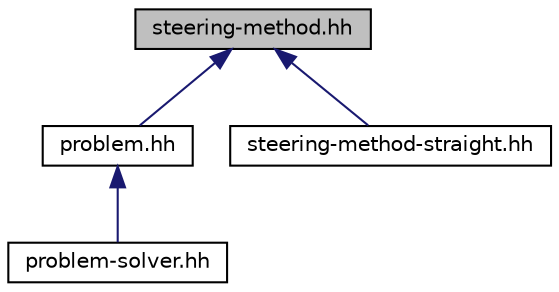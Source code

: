 digraph "steering-method.hh"
{
  edge [fontname="Helvetica",fontsize="10",labelfontname="Helvetica",labelfontsize="10"];
  node [fontname="Helvetica",fontsize="10",shape=record];
  Node1 [label="steering-method.hh",height=0.2,width=0.4,color="black", fillcolor="grey75", style="filled" fontcolor="black"];
  Node1 -> Node2 [dir="back",color="midnightblue",fontsize="10",style="solid",fontname="Helvetica"];
  Node2 [label="problem.hh",height=0.2,width=0.4,color="black", fillcolor="white", style="filled",URL="$a00094.html"];
  Node2 -> Node3 [dir="back",color="midnightblue",fontsize="10",style="solid",fontname="Helvetica"];
  Node3 [label="problem-solver.hh",height=0.2,width=0.4,color="black", fillcolor="white", style="filled",URL="$a00093.html"];
  Node1 -> Node4 [dir="back",color="midnightblue",fontsize="10",style="solid",fontname="Helvetica"];
  Node4 [label="steering-method-straight.hh",height=0.2,width=0.4,color="black", fillcolor="white", style="filled",URL="$a00099.html"];
}
